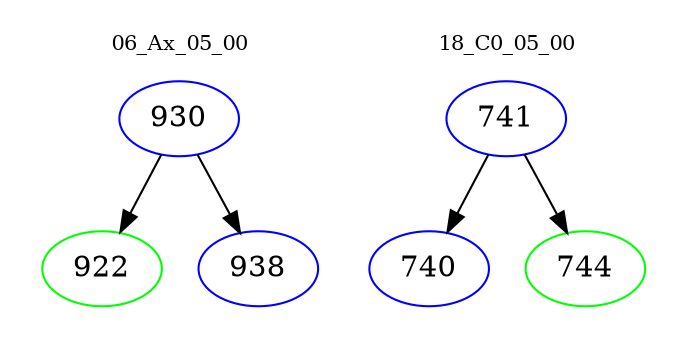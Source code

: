 digraph{
subgraph cluster_0 {
color = white
label = "06_Ax_05_00";
fontsize=10;
T0_930 [label="930", color="blue"]
T0_930 -> T0_922 [color="black"]
T0_922 [label="922", color="green"]
T0_930 -> T0_938 [color="black"]
T0_938 [label="938", color="blue"]
}
subgraph cluster_1 {
color = white
label = "18_C0_05_00";
fontsize=10;
T1_741 [label="741", color="blue"]
T1_741 -> T1_740 [color="black"]
T1_740 [label="740", color="blue"]
T1_741 -> T1_744 [color="black"]
T1_744 [label="744", color="green"]
}
}

